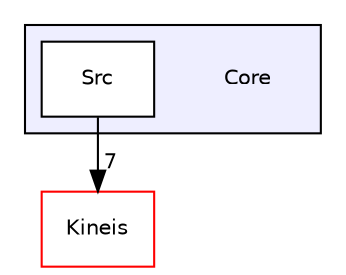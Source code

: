 digraph "Core" {
  compound=true
  node [ fontsize="10", fontname="Helvetica"];
  edge [ labelfontsize="10", labelfontname="Helvetica"];
  subgraph clusterdir_c6310732a22f63c0c2fc5595561e68f1 {
    graph [ bgcolor="#eeeeff", pencolor="black", label="" URL="dir_c6310732a22f63c0c2fc5595561e68f1.html"];
    dir_c6310732a22f63c0c2fc5595561e68f1 [shape=plaintext label="Core"];
  dir_b596f468b52957496e4f78b80e029268 [shape=box label="Src" fillcolor="white" style="filled" URL="dir_b596f468b52957496e4f78b80e029268.html"];
  }
  dir_e477e9e432f6cdbbe234eeb906f13059 [shape=box label="Kineis" fillcolor="white" style="filled" color="red" URL="dir_e477e9e432f6cdbbe234eeb906f13059.html"];
  dir_b596f468b52957496e4f78b80e029268->dir_e477e9e432f6cdbbe234eeb906f13059 [headlabel="7", labeldistance=1.5 headhref="dir_000002_000003.html"];
}
